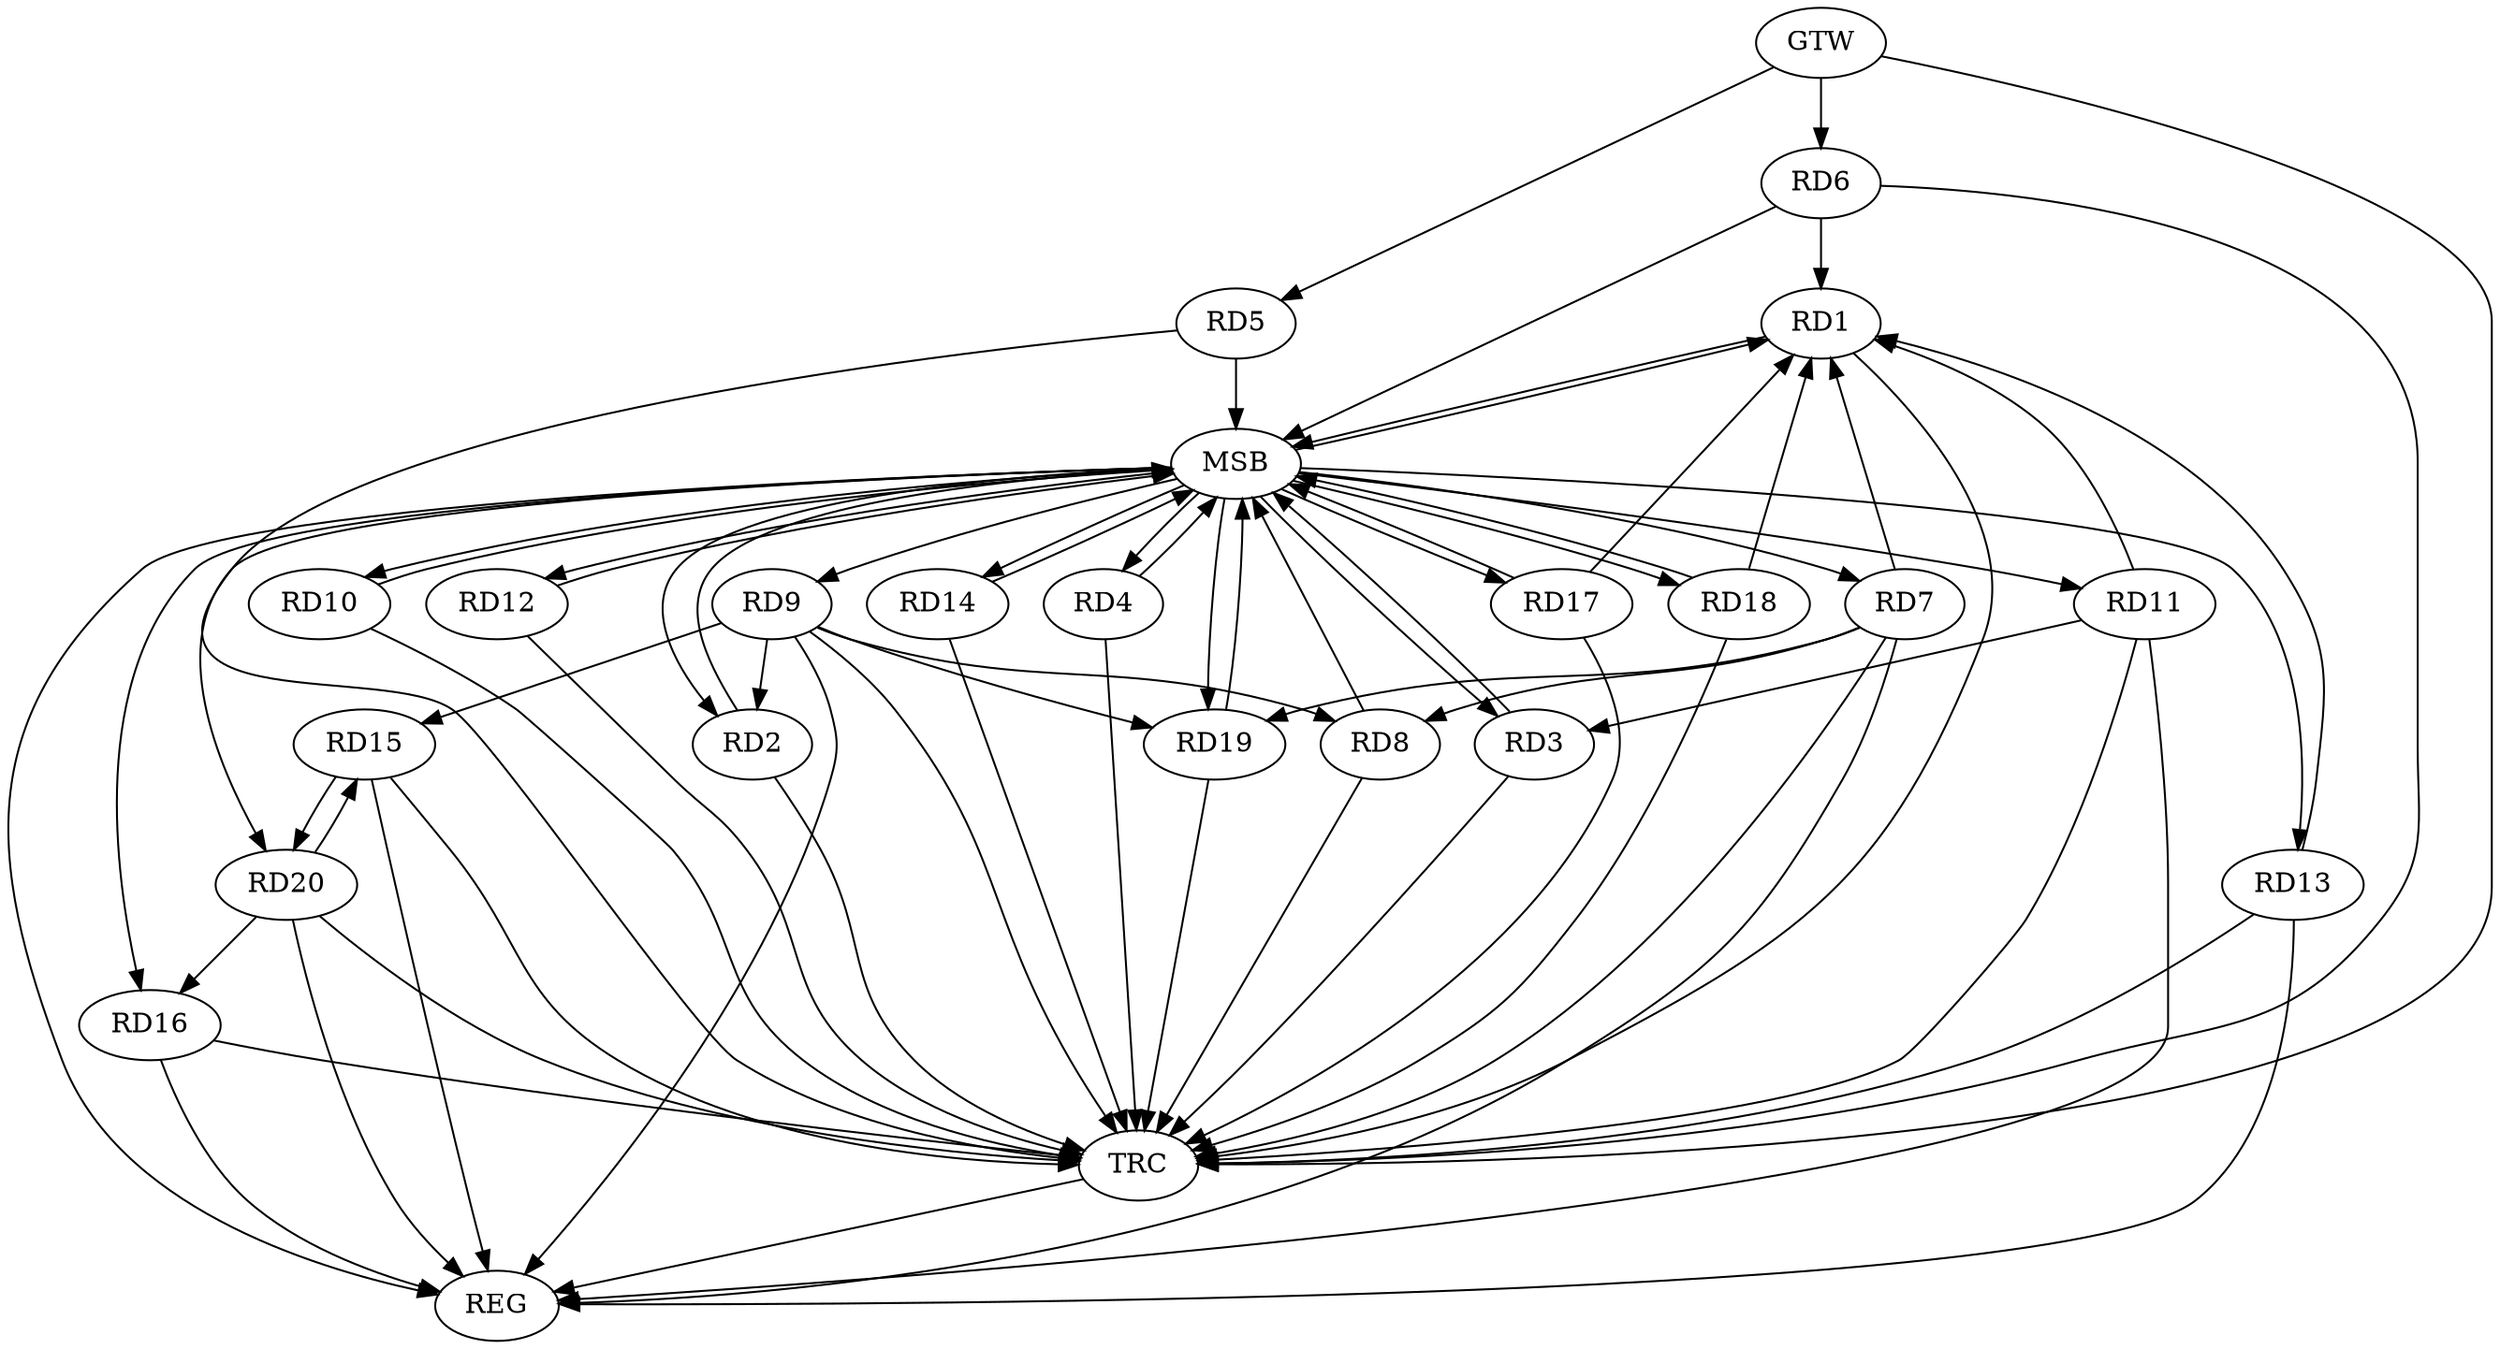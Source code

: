 strict digraph G {
  RD1 [ label="RD1" ];
  RD2 [ label="RD2" ];
  RD3 [ label="RD3" ];
  RD4 [ label="RD4" ];
  RD5 [ label="RD5" ];
  RD6 [ label="RD6" ];
  RD7 [ label="RD7" ];
  RD8 [ label="RD8" ];
  RD9 [ label="RD9" ];
  RD10 [ label="RD10" ];
  RD11 [ label="RD11" ];
  RD12 [ label="RD12" ];
  RD13 [ label="RD13" ];
  RD14 [ label="RD14" ];
  RD15 [ label="RD15" ];
  RD16 [ label="RD16" ];
  RD17 [ label="RD17" ];
  RD18 [ label="RD18" ];
  RD19 [ label="RD19" ];
  RD20 [ label="RD20" ];
  GTW [ label="GTW" ];
  REG [ label="REG" ];
  MSB [ label="MSB" ];
  TRC [ label="TRC" ];
  RD7 -> RD1;
  RD13 -> RD1;
  RD9 -> RD2;
  RD11 -> RD3;
  RD7 -> RD8;
  RD7 -> RD19;
  RD9 -> RD8;
  RD9 -> RD15;
  RD9 -> RD19;
  RD15 -> RD20;
  RD20 -> RD15;
  RD20 -> RD16;
  GTW -> RD5;
  GTW -> RD6;
  RD7 -> REG;
  RD9 -> REG;
  RD11 -> REG;
  RD13 -> REG;
  RD15 -> REG;
  RD16 -> REG;
  RD20 -> REG;
  RD1 -> MSB;
  MSB -> RD16;
  MSB -> REG;
  RD2 -> MSB;
  MSB -> RD1;
  MSB -> RD4;
  MSB -> RD19;
  MSB -> RD20;
  RD3 -> MSB;
  RD4 -> MSB;
  RD5 -> MSB;
  MSB -> RD17;
  RD6 -> MSB;
  MSB -> RD9;
  MSB -> RD14;
  RD8 -> MSB;
  MSB -> RD11;
  RD10 -> MSB;
  MSB -> RD12;
  RD12 -> MSB;
  RD14 -> MSB;
  MSB -> RD10;
  MSB -> RD18;
  RD17 -> MSB;
  RD18 -> MSB;
  MSB -> RD2;
  MSB -> RD3;
  RD19 -> MSB;
  MSB -> RD7;
  MSB -> RD13;
  RD1 -> TRC;
  RD2 -> TRC;
  RD3 -> TRC;
  RD4 -> TRC;
  RD5 -> TRC;
  RD6 -> TRC;
  RD7 -> TRC;
  RD8 -> TRC;
  RD9 -> TRC;
  RD10 -> TRC;
  RD11 -> TRC;
  RD12 -> TRC;
  RD13 -> TRC;
  RD14 -> TRC;
  RD15 -> TRC;
  RD16 -> TRC;
  RD17 -> TRC;
  RD18 -> TRC;
  RD19 -> TRC;
  RD20 -> TRC;
  GTW -> TRC;
  TRC -> REG;
  RD18 -> RD1;
  RD17 -> RD1;
  RD11 -> RD1;
  RD6 -> RD1;
}

